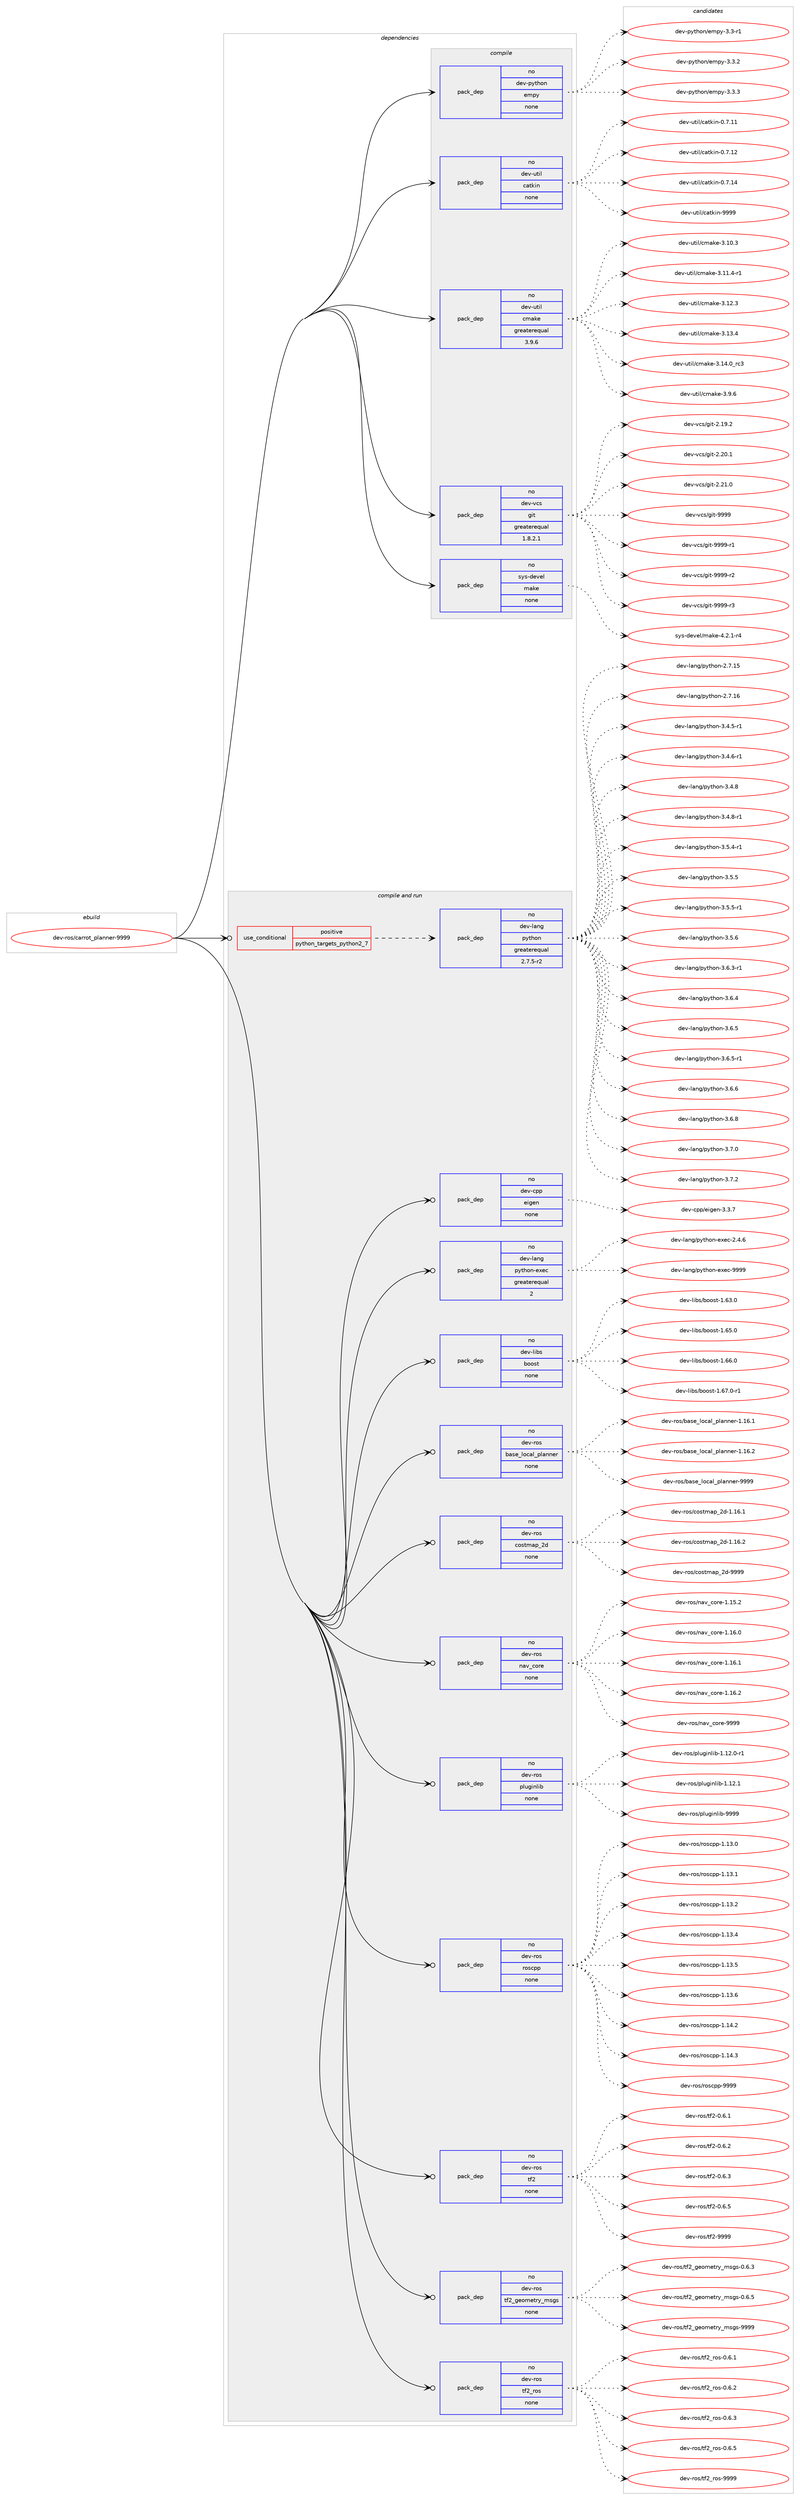 digraph prolog {

# *************
# Graph options
# *************

newrank=true;
concentrate=true;
compound=true;
graph [rankdir=LR,fontname=Helvetica,fontsize=10,ranksep=1.5];#, ranksep=2.5, nodesep=0.2];
edge  [arrowhead=vee];
node  [fontname=Helvetica,fontsize=10];

# **********
# The ebuild
# **********

subgraph cluster_leftcol {
color=gray;
rank=same;
label=<<i>ebuild</i>>;
id [label="dev-ros/carrot_planner-9999", color=red, width=4, href="../dev-ros/carrot_planner-9999.svg"];
}

# ****************
# The dependencies
# ****************

subgraph cluster_midcol {
color=gray;
label=<<i>dependencies</i>>;
subgraph cluster_compile {
fillcolor="#eeeeee";
style=filled;
label=<<i>compile</i>>;
subgraph pack1041522 {
dependency1452962 [label=<<TABLE BORDER="0" CELLBORDER="1" CELLSPACING="0" CELLPADDING="4" WIDTH="220"><TR><TD ROWSPAN="6" CELLPADDING="30">pack_dep</TD></TR><TR><TD WIDTH="110">no</TD></TR><TR><TD>dev-python</TD></TR><TR><TD>empy</TD></TR><TR><TD>none</TD></TR><TR><TD></TD></TR></TABLE>>, shape=none, color=blue];
}
id:e -> dependency1452962:w [weight=20,style="solid",arrowhead="vee"];
subgraph pack1041523 {
dependency1452963 [label=<<TABLE BORDER="0" CELLBORDER="1" CELLSPACING="0" CELLPADDING="4" WIDTH="220"><TR><TD ROWSPAN="6" CELLPADDING="30">pack_dep</TD></TR><TR><TD WIDTH="110">no</TD></TR><TR><TD>dev-util</TD></TR><TR><TD>catkin</TD></TR><TR><TD>none</TD></TR><TR><TD></TD></TR></TABLE>>, shape=none, color=blue];
}
id:e -> dependency1452963:w [weight=20,style="solid",arrowhead="vee"];
subgraph pack1041524 {
dependency1452964 [label=<<TABLE BORDER="0" CELLBORDER="1" CELLSPACING="0" CELLPADDING="4" WIDTH="220"><TR><TD ROWSPAN="6" CELLPADDING="30">pack_dep</TD></TR><TR><TD WIDTH="110">no</TD></TR><TR><TD>dev-util</TD></TR><TR><TD>cmake</TD></TR><TR><TD>greaterequal</TD></TR><TR><TD>3.9.6</TD></TR></TABLE>>, shape=none, color=blue];
}
id:e -> dependency1452964:w [weight=20,style="solid",arrowhead="vee"];
subgraph pack1041525 {
dependency1452965 [label=<<TABLE BORDER="0" CELLBORDER="1" CELLSPACING="0" CELLPADDING="4" WIDTH="220"><TR><TD ROWSPAN="6" CELLPADDING="30">pack_dep</TD></TR><TR><TD WIDTH="110">no</TD></TR><TR><TD>dev-vcs</TD></TR><TR><TD>git</TD></TR><TR><TD>greaterequal</TD></TR><TR><TD>1.8.2.1</TD></TR></TABLE>>, shape=none, color=blue];
}
id:e -> dependency1452965:w [weight=20,style="solid",arrowhead="vee"];
subgraph pack1041526 {
dependency1452966 [label=<<TABLE BORDER="0" CELLBORDER="1" CELLSPACING="0" CELLPADDING="4" WIDTH="220"><TR><TD ROWSPAN="6" CELLPADDING="30">pack_dep</TD></TR><TR><TD WIDTH="110">no</TD></TR><TR><TD>sys-devel</TD></TR><TR><TD>make</TD></TR><TR><TD>none</TD></TR><TR><TD></TD></TR></TABLE>>, shape=none, color=blue];
}
id:e -> dependency1452966:w [weight=20,style="solid",arrowhead="vee"];
}
subgraph cluster_compileandrun {
fillcolor="#eeeeee";
style=filled;
label=<<i>compile and run</i>>;
subgraph cond388050 {
dependency1452967 [label=<<TABLE BORDER="0" CELLBORDER="1" CELLSPACING="0" CELLPADDING="4"><TR><TD ROWSPAN="3" CELLPADDING="10">use_conditional</TD></TR><TR><TD>positive</TD></TR><TR><TD>python_targets_python2_7</TD></TR></TABLE>>, shape=none, color=red];
subgraph pack1041527 {
dependency1452968 [label=<<TABLE BORDER="0" CELLBORDER="1" CELLSPACING="0" CELLPADDING="4" WIDTH="220"><TR><TD ROWSPAN="6" CELLPADDING="30">pack_dep</TD></TR><TR><TD WIDTH="110">no</TD></TR><TR><TD>dev-lang</TD></TR><TR><TD>python</TD></TR><TR><TD>greaterequal</TD></TR><TR><TD>2.7.5-r2</TD></TR></TABLE>>, shape=none, color=blue];
}
dependency1452967:e -> dependency1452968:w [weight=20,style="dashed",arrowhead="vee"];
}
id:e -> dependency1452967:w [weight=20,style="solid",arrowhead="odotvee"];
subgraph pack1041528 {
dependency1452969 [label=<<TABLE BORDER="0" CELLBORDER="1" CELLSPACING="0" CELLPADDING="4" WIDTH="220"><TR><TD ROWSPAN="6" CELLPADDING="30">pack_dep</TD></TR><TR><TD WIDTH="110">no</TD></TR><TR><TD>dev-cpp</TD></TR><TR><TD>eigen</TD></TR><TR><TD>none</TD></TR><TR><TD></TD></TR></TABLE>>, shape=none, color=blue];
}
id:e -> dependency1452969:w [weight=20,style="solid",arrowhead="odotvee"];
subgraph pack1041529 {
dependency1452970 [label=<<TABLE BORDER="0" CELLBORDER="1" CELLSPACING="0" CELLPADDING="4" WIDTH="220"><TR><TD ROWSPAN="6" CELLPADDING="30">pack_dep</TD></TR><TR><TD WIDTH="110">no</TD></TR><TR><TD>dev-lang</TD></TR><TR><TD>python-exec</TD></TR><TR><TD>greaterequal</TD></TR><TR><TD>2</TD></TR></TABLE>>, shape=none, color=blue];
}
id:e -> dependency1452970:w [weight=20,style="solid",arrowhead="odotvee"];
subgraph pack1041530 {
dependency1452971 [label=<<TABLE BORDER="0" CELLBORDER="1" CELLSPACING="0" CELLPADDING="4" WIDTH="220"><TR><TD ROWSPAN="6" CELLPADDING="30">pack_dep</TD></TR><TR><TD WIDTH="110">no</TD></TR><TR><TD>dev-libs</TD></TR><TR><TD>boost</TD></TR><TR><TD>none</TD></TR><TR><TD></TD></TR></TABLE>>, shape=none, color=blue];
}
id:e -> dependency1452971:w [weight=20,style="solid",arrowhead="odotvee"];
subgraph pack1041531 {
dependency1452972 [label=<<TABLE BORDER="0" CELLBORDER="1" CELLSPACING="0" CELLPADDING="4" WIDTH="220"><TR><TD ROWSPAN="6" CELLPADDING="30">pack_dep</TD></TR><TR><TD WIDTH="110">no</TD></TR><TR><TD>dev-ros</TD></TR><TR><TD>base_local_planner</TD></TR><TR><TD>none</TD></TR><TR><TD></TD></TR></TABLE>>, shape=none, color=blue];
}
id:e -> dependency1452972:w [weight=20,style="solid",arrowhead="odotvee"];
subgraph pack1041532 {
dependency1452973 [label=<<TABLE BORDER="0" CELLBORDER="1" CELLSPACING="0" CELLPADDING="4" WIDTH="220"><TR><TD ROWSPAN="6" CELLPADDING="30">pack_dep</TD></TR><TR><TD WIDTH="110">no</TD></TR><TR><TD>dev-ros</TD></TR><TR><TD>costmap_2d</TD></TR><TR><TD>none</TD></TR><TR><TD></TD></TR></TABLE>>, shape=none, color=blue];
}
id:e -> dependency1452973:w [weight=20,style="solid",arrowhead="odotvee"];
subgraph pack1041533 {
dependency1452974 [label=<<TABLE BORDER="0" CELLBORDER="1" CELLSPACING="0" CELLPADDING="4" WIDTH="220"><TR><TD ROWSPAN="6" CELLPADDING="30">pack_dep</TD></TR><TR><TD WIDTH="110">no</TD></TR><TR><TD>dev-ros</TD></TR><TR><TD>nav_core</TD></TR><TR><TD>none</TD></TR><TR><TD></TD></TR></TABLE>>, shape=none, color=blue];
}
id:e -> dependency1452974:w [weight=20,style="solid",arrowhead="odotvee"];
subgraph pack1041534 {
dependency1452975 [label=<<TABLE BORDER="0" CELLBORDER="1" CELLSPACING="0" CELLPADDING="4" WIDTH="220"><TR><TD ROWSPAN="6" CELLPADDING="30">pack_dep</TD></TR><TR><TD WIDTH="110">no</TD></TR><TR><TD>dev-ros</TD></TR><TR><TD>pluginlib</TD></TR><TR><TD>none</TD></TR><TR><TD></TD></TR></TABLE>>, shape=none, color=blue];
}
id:e -> dependency1452975:w [weight=20,style="solid",arrowhead="odotvee"];
subgraph pack1041535 {
dependency1452976 [label=<<TABLE BORDER="0" CELLBORDER="1" CELLSPACING="0" CELLPADDING="4" WIDTH="220"><TR><TD ROWSPAN="6" CELLPADDING="30">pack_dep</TD></TR><TR><TD WIDTH="110">no</TD></TR><TR><TD>dev-ros</TD></TR><TR><TD>roscpp</TD></TR><TR><TD>none</TD></TR><TR><TD></TD></TR></TABLE>>, shape=none, color=blue];
}
id:e -> dependency1452976:w [weight=20,style="solid",arrowhead="odotvee"];
subgraph pack1041536 {
dependency1452977 [label=<<TABLE BORDER="0" CELLBORDER="1" CELLSPACING="0" CELLPADDING="4" WIDTH="220"><TR><TD ROWSPAN="6" CELLPADDING="30">pack_dep</TD></TR><TR><TD WIDTH="110">no</TD></TR><TR><TD>dev-ros</TD></TR><TR><TD>tf2</TD></TR><TR><TD>none</TD></TR><TR><TD></TD></TR></TABLE>>, shape=none, color=blue];
}
id:e -> dependency1452977:w [weight=20,style="solid",arrowhead="odotvee"];
subgraph pack1041537 {
dependency1452978 [label=<<TABLE BORDER="0" CELLBORDER="1" CELLSPACING="0" CELLPADDING="4" WIDTH="220"><TR><TD ROWSPAN="6" CELLPADDING="30">pack_dep</TD></TR><TR><TD WIDTH="110">no</TD></TR><TR><TD>dev-ros</TD></TR><TR><TD>tf2_geometry_msgs</TD></TR><TR><TD>none</TD></TR><TR><TD></TD></TR></TABLE>>, shape=none, color=blue];
}
id:e -> dependency1452978:w [weight=20,style="solid",arrowhead="odotvee"];
subgraph pack1041538 {
dependency1452979 [label=<<TABLE BORDER="0" CELLBORDER="1" CELLSPACING="0" CELLPADDING="4" WIDTH="220"><TR><TD ROWSPAN="6" CELLPADDING="30">pack_dep</TD></TR><TR><TD WIDTH="110">no</TD></TR><TR><TD>dev-ros</TD></TR><TR><TD>tf2_ros</TD></TR><TR><TD>none</TD></TR><TR><TD></TD></TR></TABLE>>, shape=none, color=blue];
}
id:e -> dependency1452979:w [weight=20,style="solid",arrowhead="odotvee"];
}
subgraph cluster_run {
fillcolor="#eeeeee";
style=filled;
label=<<i>run</i>>;
}
}

# **************
# The candidates
# **************

subgraph cluster_choices {
rank=same;
color=gray;
label=<<i>candidates</i>>;

subgraph choice1041522 {
color=black;
nodesep=1;
choice1001011184511212111610411111047101109112121455146514511449 [label="dev-python/empy-3.3-r1", color=red, width=4,href="../dev-python/empy-3.3-r1.svg"];
choice1001011184511212111610411111047101109112121455146514650 [label="dev-python/empy-3.3.2", color=red, width=4,href="../dev-python/empy-3.3.2.svg"];
choice1001011184511212111610411111047101109112121455146514651 [label="dev-python/empy-3.3.3", color=red, width=4,href="../dev-python/empy-3.3.3.svg"];
dependency1452962:e -> choice1001011184511212111610411111047101109112121455146514511449:w [style=dotted,weight="100"];
dependency1452962:e -> choice1001011184511212111610411111047101109112121455146514650:w [style=dotted,weight="100"];
dependency1452962:e -> choice1001011184511212111610411111047101109112121455146514651:w [style=dotted,weight="100"];
}
subgraph choice1041523 {
color=black;
nodesep=1;
choice1001011184511711610510847999711610710511045484655464949 [label="dev-util/catkin-0.7.11", color=red, width=4,href="../dev-util/catkin-0.7.11.svg"];
choice1001011184511711610510847999711610710511045484655464950 [label="dev-util/catkin-0.7.12", color=red, width=4,href="../dev-util/catkin-0.7.12.svg"];
choice1001011184511711610510847999711610710511045484655464952 [label="dev-util/catkin-0.7.14", color=red, width=4,href="../dev-util/catkin-0.7.14.svg"];
choice100101118451171161051084799971161071051104557575757 [label="dev-util/catkin-9999", color=red, width=4,href="../dev-util/catkin-9999.svg"];
dependency1452963:e -> choice1001011184511711610510847999711610710511045484655464949:w [style=dotted,weight="100"];
dependency1452963:e -> choice1001011184511711610510847999711610710511045484655464950:w [style=dotted,weight="100"];
dependency1452963:e -> choice1001011184511711610510847999711610710511045484655464952:w [style=dotted,weight="100"];
dependency1452963:e -> choice100101118451171161051084799971161071051104557575757:w [style=dotted,weight="100"];
}
subgraph choice1041524 {
color=black;
nodesep=1;
choice1001011184511711610510847991099710710145514649484651 [label="dev-util/cmake-3.10.3", color=red, width=4,href="../dev-util/cmake-3.10.3.svg"];
choice10010111845117116105108479910997107101455146494946524511449 [label="dev-util/cmake-3.11.4-r1", color=red, width=4,href="../dev-util/cmake-3.11.4-r1.svg"];
choice1001011184511711610510847991099710710145514649504651 [label="dev-util/cmake-3.12.3", color=red, width=4,href="../dev-util/cmake-3.12.3.svg"];
choice1001011184511711610510847991099710710145514649514652 [label="dev-util/cmake-3.13.4", color=red, width=4,href="../dev-util/cmake-3.13.4.svg"];
choice1001011184511711610510847991099710710145514649524648951149951 [label="dev-util/cmake-3.14.0_rc3", color=red, width=4,href="../dev-util/cmake-3.14.0_rc3.svg"];
choice10010111845117116105108479910997107101455146574654 [label="dev-util/cmake-3.9.6", color=red, width=4,href="../dev-util/cmake-3.9.6.svg"];
dependency1452964:e -> choice1001011184511711610510847991099710710145514649484651:w [style=dotted,weight="100"];
dependency1452964:e -> choice10010111845117116105108479910997107101455146494946524511449:w [style=dotted,weight="100"];
dependency1452964:e -> choice1001011184511711610510847991099710710145514649504651:w [style=dotted,weight="100"];
dependency1452964:e -> choice1001011184511711610510847991099710710145514649514652:w [style=dotted,weight="100"];
dependency1452964:e -> choice1001011184511711610510847991099710710145514649524648951149951:w [style=dotted,weight="100"];
dependency1452964:e -> choice10010111845117116105108479910997107101455146574654:w [style=dotted,weight="100"];
}
subgraph choice1041525 {
color=black;
nodesep=1;
choice10010111845118991154710310511645504649574650 [label="dev-vcs/git-2.19.2", color=red, width=4,href="../dev-vcs/git-2.19.2.svg"];
choice10010111845118991154710310511645504650484649 [label="dev-vcs/git-2.20.1", color=red, width=4,href="../dev-vcs/git-2.20.1.svg"];
choice10010111845118991154710310511645504650494648 [label="dev-vcs/git-2.21.0", color=red, width=4,href="../dev-vcs/git-2.21.0.svg"];
choice1001011184511899115471031051164557575757 [label="dev-vcs/git-9999", color=red, width=4,href="../dev-vcs/git-9999.svg"];
choice10010111845118991154710310511645575757574511449 [label="dev-vcs/git-9999-r1", color=red, width=4,href="../dev-vcs/git-9999-r1.svg"];
choice10010111845118991154710310511645575757574511450 [label="dev-vcs/git-9999-r2", color=red, width=4,href="../dev-vcs/git-9999-r2.svg"];
choice10010111845118991154710310511645575757574511451 [label="dev-vcs/git-9999-r3", color=red, width=4,href="../dev-vcs/git-9999-r3.svg"];
dependency1452965:e -> choice10010111845118991154710310511645504649574650:w [style=dotted,weight="100"];
dependency1452965:e -> choice10010111845118991154710310511645504650484649:w [style=dotted,weight="100"];
dependency1452965:e -> choice10010111845118991154710310511645504650494648:w [style=dotted,weight="100"];
dependency1452965:e -> choice1001011184511899115471031051164557575757:w [style=dotted,weight="100"];
dependency1452965:e -> choice10010111845118991154710310511645575757574511449:w [style=dotted,weight="100"];
dependency1452965:e -> choice10010111845118991154710310511645575757574511450:w [style=dotted,weight="100"];
dependency1452965:e -> choice10010111845118991154710310511645575757574511451:w [style=dotted,weight="100"];
}
subgraph choice1041526 {
color=black;
nodesep=1;
choice1151211154510010111810110847109971071014552465046494511452 [label="sys-devel/make-4.2.1-r4", color=red, width=4,href="../sys-devel/make-4.2.1-r4.svg"];
dependency1452966:e -> choice1151211154510010111810110847109971071014552465046494511452:w [style=dotted,weight="100"];
}
subgraph choice1041527 {
color=black;
nodesep=1;
choice10010111845108971101034711212111610411111045504655464953 [label="dev-lang/python-2.7.15", color=red, width=4,href="../dev-lang/python-2.7.15.svg"];
choice10010111845108971101034711212111610411111045504655464954 [label="dev-lang/python-2.7.16", color=red, width=4,href="../dev-lang/python-2.7.16.svg"];
choice1001011184510897110103471121211161041111104551465246534511449 [label="dev-lang/python-3.4.5-r1", color=red, width=4,href="../dev-lang/python-3.4.5-r1.svg"];
choice1001011184510897110103471121211161041111104551465246544511449 [label="dev-lang/python-3.4.6-r1", color=red, width=4,href="../dev-lang/python-3.4.6-r1.svg"];
choice100101118451089711010347112121116104111110455146524656 [label="dev-lang/python-3.4.8", color=red, width=4,href="../dev-lang/python-3.4.8.svg"];
choice1001011184510897110103471121211161041111104551465246564511449 [label="dev-lang/python-3.4.8-r1", color=red, width=4,href="../dev-lang/python-3.4.8-r1.svg"];
choice1001011184510897110103471121211161041111104551465346524511449 [label="dev-lang/python-3.5.4-r1", color=red, width=4,href="../dev-lang/python-3.5.4-r1.svg"];
choice100101118451089711010347112121116104111110455146534653 [label="dev-lang/python-3.5.5", color=red, width=4,href="../dev-lang/python-3.5.5.svg"];
choice1001011184510897110103471121211161041111104551465346534511449 [label="dev-lang/python-3.5.5-r1", color=red, width=4,href="../dev-lang/python-3.5.5-r1.svg"];
choice100101118451089711010347112121116104111110455146534654 [label="dev-lang/python-3.5.6", color=red, width=4,href="../dev-lang/python-3.5.6.svg"];
choice1001011184510897110103471121211161041111104551465446514511449 [label="dev-lang/python-3.6.3-r1", color=red, width=4,href="../dev-lang/python-3.6.3-r1.svg"];
choice100101118451089711010347112121116104111110455146544652 [label="dev-lang/python-3.6.4", color=red, width=4,href="../dev-lang/python-3.6.4.svg"];
choice100101118451089711010347112121116104111110455146544653 [label="dev-lang/python-3.6.5", color=red, width=4,href="../dev-lang/python-3.6.5.svg"];
choice1001011184510897110103471121211161041111104551465446534511449 [label="dev-lang/python-3.6.5-r1", color=red, width=4,href="../dev-lang/python-3.6.5-r1.svg"];
choice100101118451089711010347112121116104111110455146544654 [label="dev-lang/python-3.6.6", color=red, width=4,href="../dev-lang/python-3.6.6.svg"];
choice100101118451089711010347112121116104111110455146544656 [label="dev-lang/python-3.6.8", color=red, width=4,href="../dev-lang/python-3.6.8.svg"];
choice100101118451089711010347112121116104111110455146554648 [label="dev-lang/python-3.7.0", color=red, width=4,href="../dev-lang/python-3.7.0.svg"];
choice100101118451089711010347112121116104111110455146554650 [label="dev-lang/python-3.7.2", color=red, width=4,href="../dev-lang/python-3.7.2.svg"];
dependency1452968:e -> choice10010111845108971101034711212111610411111045504655464953:w [style=dotted,weight="100"];
dependency1452968:e -> choice10010111845108971101034711212111610411111045504655464954:w [style=dotted,weight="100"];
dependency1452968:e -> choice1001011184510897110103471121211161041111104551465246534511449:w [style=dotted,weight="100"];
dependency1452968:e -> choice1001011184510897110103471121211161041111104551465246544511449:w [style=dotted,weight="100"];
dependency1452968:e -> choice100101118451089711010347112121116104111110455146524656:w [style=dotted,weight="100"];
dependency1452968:e -> choice1001011184510897110103471121211161041111104551465246564511449:w [style=dotted,weight="100"];
dependency1452968:e -> choice1001011184510897110103471121211161041111104551465346524511449:w [style=dotted,weight="100"];
dependency1452968:e -> choice100101118451089711010347112121116104111110455146534653:w [style=dotted,weight="100"];
dependency1452968:e -> choice1001011184510897110103471121211161041111104551465346534511449:w [style=dotted,weight="100"];
dependency1452968:e -> choice100101118451089711010347112121116104111110455146534654:w [style=dotted,weight="100"];
dependency1452968:e -> choice1001011184510897110103471121211161041111104551465446514511449:w [style=dotted,weight="100"];
dependency1452968:e -> choice100101118451089711010347112121116104111110455146544652:w [style=dotted,weight="100"];
dependency1452968:e -> choice100101118451089711010347112121116104111110455146544653:w [style=dotted,weight="100"];
dependency1452968:e -> choice1001011184510897110103471121211161041111104551465446534511449:w [style=dotted,weight="100"];
dependency1452968:e -> choice100101118451089711010347112121116104111110455146544654:w [style=dotted,weight="100"];
dependency1452968:e -> choice100101118451089711010347112121116104111110455146544656:w [style=dotted,weight="100"];
dependency1452968:e -> choice100101118451089711010347112121116104111110455146554648:w [style=dotted,weight="100"];
dependency1452968:e -> choice100101118451089711010347112121116104111110455146554650:w [style=dotted,weight="100"];
}
subgraph choice1041528 {
color=black;
nodesep=1;
choice100101118459911211247101105103101110455146514655 [label="dev-cpp/eigen-3.3.7", color=red, width=4,href="../dev-cpp/eigen-3.3.7.svg"];
dependency1452969:e -> choice100101118459911211247101105103101110455146514655:w [style=dotted,weight="100"];
}
subgraph choice1041529 {
color=black;
nodesep=1;
choice1001011184510897110103471121211161041111104510112010199455046524654 [label="dev-lang/python-exec-2.4.6", color=red, width=4,href="../dev-lang/python-exec-2.4.6.svg"];
choice10010111845108971101034711212111610411111045101120101994557575757 [label="dev-lang/python-exec-9999", color=red, width=4,href="../dev-lang/python-exec-9999.svg"];
dependency1452970:e -> choice1001011184510897110103471121211161041111104510112010199455046524654:w [style=dotted,weight="100"];
dependency1452970:e -> choice10010111845108971101034711212111610411111045101120101994557575757:w [style=dotted,weight="100"];
}
subgraph choice1041530 {
color=black;
nodesep=1;
choice1001011184510810598115479811111111511645494654514648 [label="dev-libs/boost-1.63.0", color=red, width=4,href="../dev-libs/boost-1.63.0.svg"];
choice1001011184510810598115479811111111511645494654534648 [label="dev-libs/boost-1.65.0", color=red, width=4,href="../dev-libs/boost-1.65.0.svg"];
choice1001011184510810598115479811111111511645494654544648 [label="dev-libs/boost-1.66.0", color=red, width=4,href="../dev-libs/boost-1.66.0.svg"];
choice10010111845108105981154798111111115116454946545546484511449 [label="dev-libs/boost-1.67.0-r1", color=red, width=4,href="../dev-libs/boost-1.67.0-r1.svg"];
dependency1452971:e -> choice1001011184510810598115479811111111511645494654514648:w [style=dotted,weight="100"];
dependency1452971:e -> choice1001011184510810598115479811111111511645494654534648:w [style=dotted,weight="100"];
dependency1452971:e -> choice1001011184510810598115479811111111511645494654544648:w [style=dotted,weight="100"];
dependency1452971:e -> choice10010111845108105981154798111111115116454946545546484511449:w [style=dotted,weight="100"];
}
subgraph choice1041531 {
color=black;
nodesep=1;
choice10010111845114111115479897115101951081119997108951121089711011010111445494649544649 [label="dev-ros/base_local_planner-1.16.1", color=red, width=4,href="../dev-ros/base_local_planner-1.16.1.svg"];
choice10010111845114111115479897115101951081119997108951121089711011010111445494649544650 [label="dev-ros/base_local_planner-1.16.2", color=red, width=4,href="../dev-ros/base_local_planner-1.16.2.svg"];
choice1001011184511411111547989711510195108111999710895112108971101101011144557575757 [label="dev-ros/base_local_planner-9999", color=red, width=4,href="../dev-ros/base_local_planner-9999.svg"];
dependency1452972:e -> choice10010111845114111115479897115101951081119997108951121089711011010111445494649544649:w [style=dotted,weight="100"];
dependency1452972:e -> choice10010111845114111115479897115101951081119997108951121089711011010111445494649544650:w [style=dotted,weight="100"];
dependency1452972:e -> choice1001011184511411111547989711510195108111999710895112108971101101011144557575757:w [style=dotted,weight="100"];
}
subgraph choice1041532 {
color=black;
nodesep=1;
choice10010111845114111115479911111511610997112955010045494649544649 [label="dev-ros/costmap_2d-1.16.1", color=red, width=4,href="../dev-ros/costmap_2d-1.16.1.svg"];
choice10010111845114111115479911111511610997112955010045494649544650 [label="dev-ros/costmap_2d-1.16.2", color=red, width=4,href="../dev-ros/costmap_2d-1.16.2.svg"];
choice1001011184511411111547991111151161099711295501004557575757 [label="dev-ros/costmap_2d-9999", color=red, width=4,href="../dev-ros/costmap_2d-9999.svg"];
dependency1452973:e -> choice10010111845114111115479911111511610997112955010045494649544649:w [style=dotted,weight="100"];
dependency1452973:e -> choice10010111845114111115479911111511610997112955010045494649544650:w [style=dotted,weight="100"];
dependency1452973:e -> choice1001011184511411111547991111151161099711295501004557575757:w [style=dotted,weight="100"];
}
subgraph choice1041533 {
color=black;
nodesep=1;
choice100101118451141111154711097118959911111410145494649534650 [label="dev-ros/nav_core-1.15.2", color=red, width=4,href="../dev-ros/nav_core-1.15.2.svg"];
choice100101118451141111154711097118959911111410145494649544648 [label="dev-ros/nav_core-1.16.0", color=red, width=4,href="../dev-ros/nav_core-1.16.0.svg"];
choice100101118451141111154711097118959911111410145494649544649 [label="dev-ros/nav_core-1.16.1", color=red, width=4,href="../dev-ros/nav_core-1.16.1.svg"];
choice100101118451141111154711097118959911111410145494649544650 [label="dev-ros/nav_core-1.16.2", color=red, width=4,href="../dev-ros/nav_core-1.16.2.svg"];
choice10010111845114111115471109711895991111141014557575757 [label="dev-ros/nav_core-9999", color=red, width=4,href="../dev-ros/nav_core-9999.svg"];
dependency1452974:e -> choice100101118451141111154711097118959911111410145494649534650:w [style=dotted,weight="100"];
dependency1452974:e -> choice100101118451141111154711097118959911111410145494649544648:w [style=dotted,weight="100"];
dependency1452974:e -> choice100101118451141111154711097118959911111410145494649544649:w [style=dotted,weight="100"];
dependency1452974:e -> choice100101118451141111154711097118959911111410145494649544650:w [style=dotted,weight="100"];
dependency1452974:e -> choice10010111845114111115471109711895991111141014557575757:w [style=dotted,weight="100"];
}
subgraph choice1041534 {
color=black;
nodesep=1;
choice100101118451141111154711210811710310511010810598454946495046484511449 [label="dev-ros/pluginlib-1.12.0-r1", color=red, width=4,href="../dev-ros/pluginlib-1.12.0-r1.svg"];
choice10010111845114111115471121081171031051101081059845494649504649 [label="dev-ros/pluginlib-1.12.1", color=red, width=4,href="../dev-ros/pluginlib-1.12.1.svg"];
choice1001011184511411111547112108117103105110108105984557575757 [label="dev-ros/pluginlib-9999", color=red, width=4,href="../dev-ros/pluginlib-9999.svg"];
dependency1452975:e -> choice100101118451141111154711210811710310511010810598454946495046484511449:w [style=dotted,weight="100"];
dependency1452975:e -> choice10010111845114111115471121081171031051101081059845494649504649:w [style=dotted,weight="100"];
dependency1452975:e -> choice1001011184511411111547112108117103105110108105984557575757:w [style=dotted,weight="100"];
}
subgraph choice1041535 {
color=black;
nodesep=1;
choice10010111845114111115471141111159911211245494649514648 [label="dev-ros/roscpp-1.13.0", color=red, width=4,href="../dev-ros/roscpp-1.13.0.svg"];
choice10010111845114111115471141111159911211245494649514649 [label="dev-ros/roscpp-1.13.1", color=red, width=4,href="../dev-ros/roscpp-1.13.1.svg"];
choice10010111845114111115471141111159911211245494649514650 [label="dev-ros/roscpp-1.13.2", color=red, width=4,href="../dev-ros/roscpp-1.13.2.svg"];
choice10010111845114111115471141111159911211245494649514652 [label="dev-ros/roscpp-1.13.4", color=red, width=4,href="../dev-ros/roscpp-1.13.4.svg"];
choice10010111845114111115471141111159911211245494649514653 [label="dev-ros/roscpp-1.13.5", color=red, width=4,href="../dev-ros/roscpp-1.13.5.svg"];
choice10010111845114111115471141111159911211245494649514654 [label="dev-ros/roscpp-1.13.6", color=red, width=4,href="../dev-ros/roscpp-1.13.6.svg"];
choice10010111845114111115471141111159911211245494649524650 [label="dev-ros/roscpp-1.14.2", color=red, width=4,href="../dev-ros/roscpp-1.14.2.svg"];
choice10010111845114111115471141111159911211245494649524651 [label="dev-ros/roscpp-1.14.3", color=red, width=4,href="../dev-ros/roscpp-1.14.3.svg"];
choice1001011184511411111547114111115991121124557575757 [label="dev-ros/roscpp-9999", color=red, width=4,href="../dev-ros/roscpp-9999.svg"];
dependency1452976:e -> choice10010111845114111115471141111159911211245494649514648:w [style=dotted,weight="100"];
dependency1452976:e -> choice10010111845114111115471141111159911211245494649514649:w [style=dotted,weight="100"];
dependency1452976:e -> choice10010111845114111115471141111159911211245494649514650:w [style=dotted,weight="100"];
dependency1452976:e -> choice10010111845114111115471141111159911211245494649514652:w [style=dotted,weight="100"];
dependency1452976:e -> choice10010111845114111115471141111159911211245494649514653:w [style=dotted,weight="100"];
dependency1452976:e -> choice10010111845114111115471141111159911211245494649514654:w [style=dotted,weight="100"];
dependency1452976:e -> choice10010111845114111115471141111159911211245494649524650:w [style=dotted,weight="100"];
dependency1452976:e -> choice10010111845114111115471141111159911211245494649524651:w [style=dotted,weight="100"];
dependency1452976:e -> choice1001011184511411111547114111115991121124557575757:w [style=dotted,weight="100"];
}
subgraph choice1041536 {
color=black;
nodesep=1;
choice100101118451141111154711610250454846544649 [label="dev-ros/tf2-0.6.1", color=red, width=4,href="../dev-ros/tf2-0.6.1.svg"];
choice100101118451141111154711610250454846544650 [label="dev-ros/tf2-0.6.2", color=red, width=4,href="../dev-ros/tf2-0.6.2.svg"];
choice100101118451141111154711610250454846544651 [label="dev-ros/tf2-0.6.3", color=red, width=4,href="../dev-ros/tf2-0.6.3.svg"];
choice100101118451141111154711610250454846544653 [label="dev-ros/tf2-0.6.5", color=red, width=4,href="../dev-ros/tf2-0.6.5.svg"];
choice1001011184511411111547116102504557575757 [label="dev-ros/tf2-9999", color=red, width=4,href="../dev-ros/tf2-9999.svg"];
dependency1452977:e -> choice100101118451141111154711610250454846544649:w [style=dotted,weight="100"];
dependency1452977:e -> choice100101118451141111154711610250454846544650:w [style=dotted,weight="100"];
dependency1452977:e -> choice100101118451141111154711610250454846544651:w [style=dotted,weight="100"];
dependency1452977:e -> choice100101118451141111154711610250454846544653:w [style=dotted,weight="100"];
dependency1452977:e -> choice1001011184511411111547116102504557575757:w [style=dotted,weight="100"];
}
subgraph choice1041537 {
color=black;
nodesep=1;
choice1001011184511411111547116102509510310111110910111611412195109115103115454846544651 [label="dev-ros/tf2_geometry_msgs-0.6.3", color=red, width=4,href="../dev-ros/tf2_geometry_msgs-0.6.3.svg"];
choice1001011184511411111547116102509510310111110910111611412195109115103115454846544653 [label="dev-ros/tf2_geometry_msgs-0.6.5", color=red, width=4,href="../dev-ros/tf2_geometry_msgs-0.6.5.svg"];
choice10010111845114111115471161025095103101111109101116114121951091151031154557575757 [label="dev-ros/tf2_geometry_msgs-9999", color=red, width=4,href="../dev-ros/tf2_geometry_msgs-9999.svg"];
dependency1452978:e -> choice1001011184511411111547116102509510310111110910111611412195109115103115454846544651:w [style=dotted,weight="100"];
dependency1452978:e -> choice1001011184511411111547116102509510310111110910111611412195109115103115454846544653:w [style=dotted,weight="100"];
dependency1452978:e -> choice10010111845114111115471161025095103101111109101116114121951091151031154557575757:w [style=dotted,weight="100"];
}
subgraph choice1041538 {
color=black;
nodesep=1;
choice10010111845114111115471161025095114111115454846544649 [label="dev-ros/tf2_ros-0.6.1", color=red, width=4,href="../dev-ros/tf2_ros-0.6.1.svg"];
choice10010111845114111115471161025095114111115454846544650 [label="dev-ros/tf2_ros-0.6.2", color=red, width=4,href="../dev-ros/tf2_ros-0.6.2.svg"];
choice10010111845114111115471161025095114111115454846544651 [label="dev-ros/tf2_ros-0.6.3", color=red, width=4,href="../dev-ros/tf2_ros-0.6.3.svg"];
choice10010111845114111115471161025095114111115454846544653 [label="dev-ros/tf2_ros-0.6.5", color=red, width=4,href="../dev-ros/tf2_ros-0.6.5.svg"];
choice100101118451141111154711610250951141111154557575757 [label="dev-ros/tf2_ros-9999", color=red, width=4,href="../dev-ros/tf2_ros-9999.svg"];
dependency1452979:e -> choice10010111845114111115471161025095114111115454846544649:w [style=dotted,weight="100"];
dependency1452979:e -> choice10010111845114111115471161025095114111115454846544650:w [style=dotted,weight="100"];
dependency1452979:e -> choice10010111845114111115471161025095114111115454846544651:w [style=dotted,weight="100"];
dependency1452979:e -> choice10010111845114111115471161025095114111115454846544653:w [style=dotted,weight="100"];
dependency1452979:e -> choice100101118451141111154711610250951141111154557575757:w [style=dotted,weight="100"];
}
}

}
